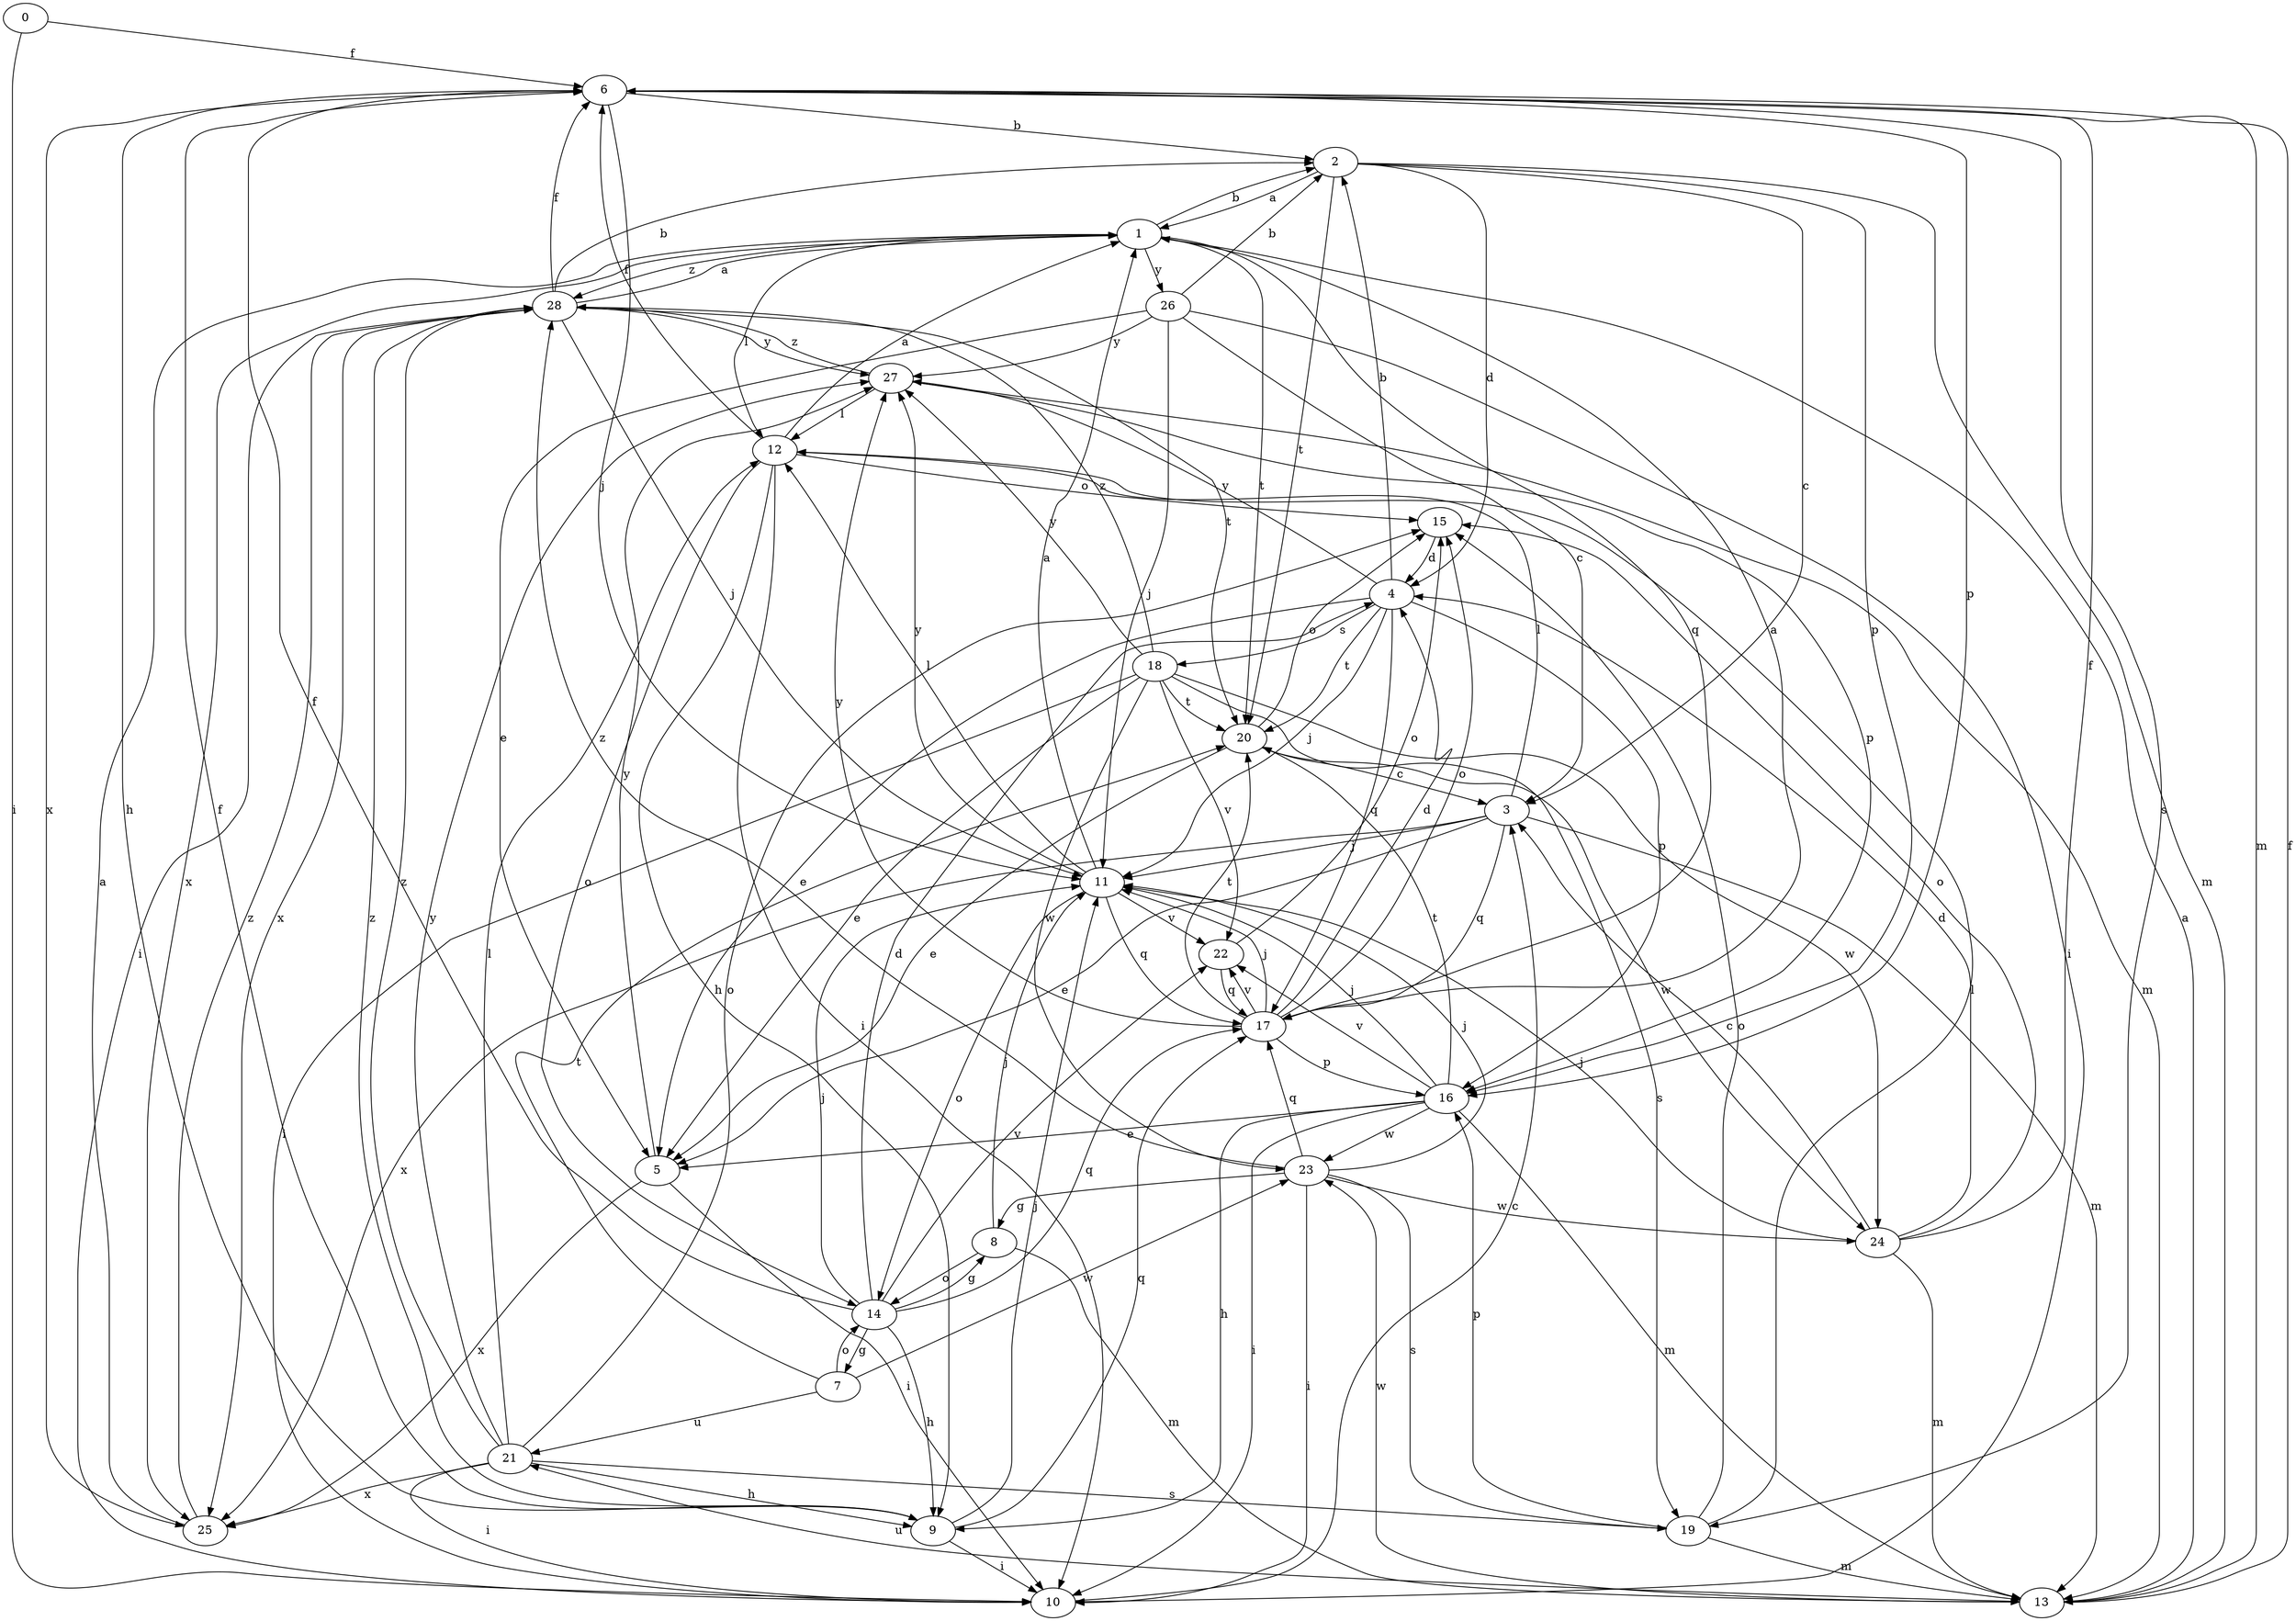 strict digraph  {
0;
1;
2;
3;
4;
5;
6;
7;
8;
9;
10;
11;
12;
13;
14;
15;
16;
17;
18;
19;
20;
21;
22;
23;
24;
25;
26;
27;
28;
0 -> 6  [label=f];
0 -> 10  [label=i];
1 -> 2  [label=b];
1 -> 12  [label=l];
1 -> 17  [label=q];
1 -> 20  [label=t];
1 -> 25  [label=x];
1 -> 26  [label=y];
1 -> 28  [label=z];
2 -> 1  [label=a];
2 -> 3  [label=c];
2 -> 4  [label=d];
2 -> 13  [label=m];
2 -> 16  [label=p];
2 -> 20  [label=t];
3 -> 5  [label=e];
3 -> 11  [label=j];
3 -> 12  [label=l];
3 -> 13  [label=m];
3 -> 17  [label=q];
3 -> 25  [label=x];
4 -> 2  [label=b];
4 -> 5  [label=e];
4 -> 11  [label=j];
4 -> 16  [label=p];
4 -> 17  [label=q];
4 -> 18  [label=s];
4 -> 20  [label=t];
4 -> 27  [label=y];
5 -> 10  [label=i];
5 -> 25  [label=x];
5 -> 27  [label=y];
6 -> 2  [label=b];
6 -> 9  [label=h];
6 -> 11  [label=j];
6 -> 13  [label=m];
6 -> 16  [label=p];
6 -> 19  [label=s];
6 -> 25  [label=x];
7 -> 14  [label=o];
7 -> 20  [label=t];
7 -> 21  [label=u];
7 -> 23  [label=w];
8 -> 11  [label=j];
8 -> 13  [label=m];
8 -> 14  [label=o];
9 -> 6  [label=f];
9 -> 10  [label=i];
9 -> 11  [label=j];
9 -> 17  [label=q];
9 -> 28  [label=z];
10 -> 3  [label=c];
11 -> 1  [label=a];
11 -> 12  [label=l];
11 -> 14  [label=o];
11 -> 17  [label=q];
11 -> 22  [label=v];
11 -> 27  [label=y];
12 -> 1  [label=a];
12 -> 6  [label=f];
12 -> 9  [label=h];
12 -> 10  [label=i];
12 -> 14  [label=o];
12 -> 15  [label=o];
13 -> 1  [label=a];
13 -> 6  [label=f];
13 -> 21  [label=u];
13 -> 23  [label=w];
14 -> 4  [label=d];
14 -> 6  [label=f];
14 -> 7  [label=g];
14 -> 8  [label=g];
14 -> 9  [label=h];
14 -> 11  [label=j];
14 -> 17  [label=q];
14 -> 22  [label=v];
15 -> 4  [label=d];
16 -> 5  [label=e];
16 -> 9  [label=h];
16 -> 10  [label=i];
16 -> 11  [label=j];
16 -> 13  [label=m];
16 -> 20  [label=t];
16 -> 22  [label=v];
16 -> 23  [label=w];
17 -> 1  [label=a];
17 -> 4  [label=d];
17 -> 11  [label=j];
17 -> 15  [label=o];
17 -> 16  [label=p];
17 -> 20  [label=t];
17 -> 22  [label=v];
17 -> 27  [label=y];
18 -> 5  [label=e];
18 -> 10  [label=i];
18 -> 19  [label=s];
18 -> 20  [label=t];
18 -> 22  [label=v];
18 -> 23  [label=w];
18 -> 24  [label=w];
18 -> 27  [label=y];
18 -> 28  [label=z];
19 -> 12  [label=l];
19 -> 13  [label=m];
19 -> 15  [label=o];
19 -> 16  [label=p];
20 -> 3  [label=c];
20 -> 5  [label=e];
20 -> 15  [label=o];
20 -> 24  [label=w];
21 -> 9  [label=h];
21 -> 10  [label=i];
21 -> 12  [label=l];
21 -> 15  [label=o];
21 -> 19  [label=s];
21 -> 25  [label=x];
21 -> 27  [label=y];
21 -> 28  [label=z];
22 -> 15  [label=o];
22 -> 17  [label=q];
23 -> 8  [label=g];
23 -> 10  [label=i];
23 -> 11  [label=j];
23 -> 17  [label=q];
23 -> 19  [label=s];
23 -> 24  [label=w];
23 -> 28  [label=z];
24 -> 3  [label=c];
24 -> 4  [label=d];
24 -> 6  [label=f];
24 -> 11  [label=j];
24 -> 13  [label=m];
24 -> 15  [label=o];
25 -> 1  [label=a];
25 -> 28  [label=z];
26 -> 2  [label=b];
26 -> 3  [label=c];
26 -> 5  [label=e];
26 -> 10  [label=i];
26 -> 11  [label=j];
26 -> 27  [label=y];
27 -> 12  [label=l];
27 -> 13  [label=m];
27 -> 16  [label=p];
27 -> 28  [label=z];
28 -> 1  [label=a];
28 -> 2  [label=b];
28 -> 6  [label=f];
28 -> 10  [label=i];
28 -> 11  [label=j];
28 -> 20  [label=t];
28 -> 25  [label=x];
28 -> 27  [label=y];
}

